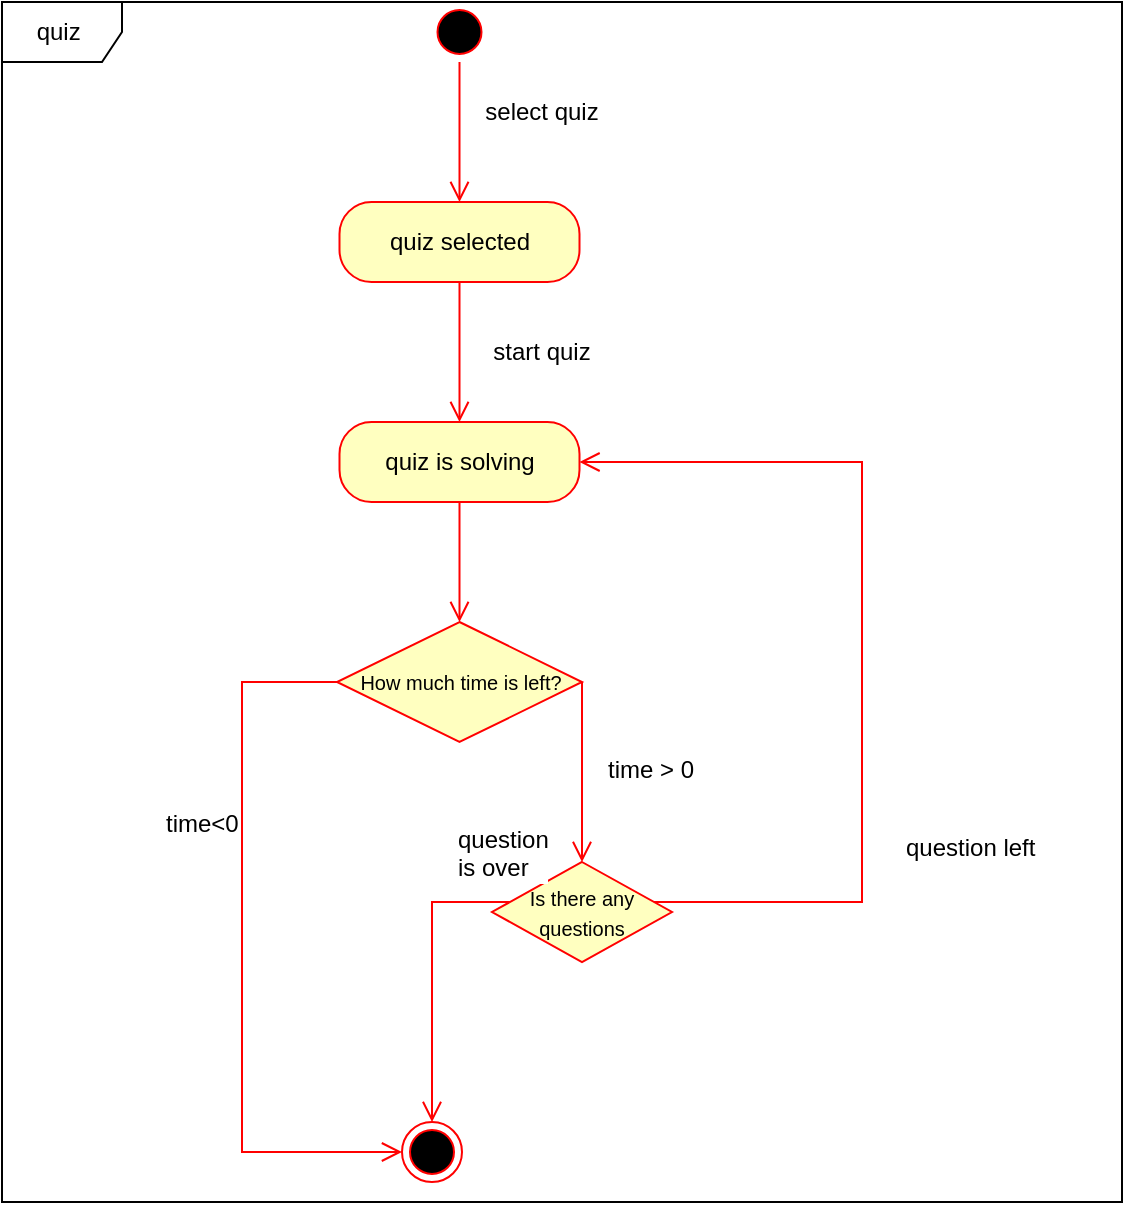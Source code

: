 <mxfile version="20.4.1" type="github">
  <diagram id="BUjrCwAwqf7UkkQGSuRg" name="Страница 1">
    <mxGraphModel dx="1185" dy="655" grid="1" gridSize="10" guides="1" tooltips="1" connect="1" arrows="1" fold="1" page="1" pageScale="1" pageWidth="2339" pageHeight="3300" math="0" shadow="0">
      <root>
        <mxCell id="0" />
        <mxCell id="1" parent="0" />
        <mxCell id="PAnJLnkoMvtXHSdZCCQY-1" value="quiz&amp;nbsp;" style="shape=umlFrame;whiteSpace=wrap;html=1;fontSize=12;" parent="1" vertex="1">
          <mxGeometry x="500" y="130" width="560" height="600" as="geometry" />
        </mxCell>
        <mxCell id="PAnJLnkoMvtXHSdZCCQY-2" value="" style="ellipse;html=1;shape=startState;fillColor=#000000;strokeColor=#ff0000;fontSize=12;" parent="1" vertex="1">
          <mxGeometry x="713.75" y="130" width="30" height="30" as="geometry" />
        </mxCell>
        <mxCell id="PAnJLnkoMvtXHSdZCCQY-3" value="" style="edgeStyle=orthogonalEdgeStyle;html=1;verticalAlign=bottom;endArrow=open;endSize=8;strokeColor=#ff0000;rounded=0;fontSize=12;entryX=0.5;entryY=0;entryDx=0;entryDy=0;" parent="1" source="PAnJLnkoMvtXHSdZCCQY-2" edge="1" target="PAnJLnkoMvtXHSdZCCQY-4">
          <mxGeometry relative="1" as="geometry">
            <mxPoint x="715.0" y="220" as="targetPoint" />
          </mxGeometry>
        </mxCell>
        <mxCell id="PAnJLnkoMvtXHSdZCCQY-4" value="quiz selected" style="rounded=1;whiteSpace=wrap;html=1;arcSize=40;fontColor=#000000;fillColor=#ffffc0;strokeColor=#ff0000;fontSize=12;" parent="1" vertex="1">
          <mxGeometry x="668.75" y="230" width="120" height="40" as="geometry" />
        </mxCell>
        <mxCell id="PAnJLnkoMvtXHSdZCCQY-5" value="" style="edgeStyle=orthogonalEdgeStyle;html=1;verticalAlign=bottom;endArrow=open;endSize=8;strokeColor=#ff0000;rounded=0;fontSize=12;entryX=0.5;entryY=0;entryDx=0;entryDy=0;" parent="1" source="PAnJLnkoMvtXHSdZCCQY-4" edge="1" target="PAnJLnkoMvtXHSdZCCQY-6">
          <mxGeometry relative="1" as="geometry">
            <mxPoint x="715.0" y="330.0" as="targetPoint" />
          </mxGeometry>
        </mxCell>
        <mxCell id="PAnJLnkoMvtXHSdZCCQY-6" value="quiz is solving" style="rounded=1;whiteSpace=wrap;html=1;arcSize=40;fontColor=#000000;fillColor=#ffffc0;strokeColor=#ff0000;fontSize=12;" parent="1" vertex="1">
          <mxGeometry x="668.75" y="340" width="120" height="40" as="geometry" />
        </mxCell>
        <mxCell id="PAnJLnkoMvtXHSdZCCQY-7" value="" style="edgeStyle=orthogonalEdgeStyle;html=1;verticalAlign=bottom;endArrow=open;endSize=8;strokeColor=#ff0000;rounded=0;fontSize=12;entryX=0.5;entryY=0;entryDx=0;entryDy=0;" parent="1" source="PAnJLnkoMvtXHSdZCCQY-6" edge="1" target="PAnJLnkoMvtXHSdZCCQY-8">
          <mxGeometry relative="1" as="geometry">
            <mxPoint x="715.0" y="440.0" as="targetPoint" />
          </mxGeometry>
        </mxCell>
        <mxCell id="PAnJLnkoMvtXHSdZCCQY-8" value="&lt;font style=&quot;font-size: 10px;&quot;&gt;How much time is left?&lt;/font&gt;" style="rhombus;whiteSpace=wrap;html=1;fillColor=#ffffc0;strokeColor=#ff0000;fontSize=12;" parent="1" vertex="1">
          <mxGeometry x="667.5" y="440" width="122.5" height="60" as="geometry" />
        </mxCell>
        <mxCell id="PAnJLnkoMvtXHSdZCCQY-9" value="time&amp;lt;0" style="edgeStyle=orthogonalEdgeStyle;html=1;align=left;verticalAlign=bottom;endArrow=open;endSize=8;strokeColor=#ff0000;rounded=0;fontSize=12;entryX=0.5;entryY=0;entryDx=0;entryDy=0;exitX=1;exitY=0.5;exitDx=0;exitDy=0;" parent="1" source="PAnJLnkoMvtXHSdZCCQY-8" edge="1" target="PAnJLnkoMvtXHSdZCCQY-11">
          <mxGeometry x="0.772" y="-210" relative="1" as="geometry">
            <mxPoint x="770.0" y="560.0" as="targetPoint" />
            <Array as="points">
              <mxPoint x="790" y="510" />
              <mxPoint x="790" y="510" />
            </Array>
            <mxPoint as="offset" />
          </mxGeometry>
        </mxCell>
        <mxCell id="PAnJLnkoMvtXHSdZCCQY-10" value="time &amp;gt; 0" style="edgeStyle=orthogonalEdgeStyle;html=1;align=left;verticalAlign=top;endArrow=open;endSize=8;strokeColor=#ff0000;rounded=0;fontSize=12;entryX=0;entryY=0.5;entryDx=0;entryDy=0;exitX=0;exitY=0.5;exitDx=0;exitDy=0;" parent="1" source="PAnJLnkoMvtXHSdZCCQY-8" target="PAnJLnkoMvtXHSdZCCQY-14" edge="1">
          <mxGeometry x="-1" y="136" relative="1" as="geometry">
            <mxPoint x="665" y="560" as="targetPoint" />
            <Array as="points">
              <mxPoint x="620" y="470" />
              <mxPoint x="620" y="705" />
            </Array>
            <mxPoint x="133" y="-106" as="offset" />
          </mxGeometry>
        </mxCell>
        <mxCell id="PAnJLnkoMvtXHSdZCCQY-11" value="&lt;font style=&quot;font-size: 10px;&quot;&gt;Is there any questions&lt;/font&gt;" style="rhombus;whiteSpace=wrap;html=1;fillColor=#ffffc0;strokeColor=#ff0000;fontSize=12;" parent="1" vertex="1">
          <mxGeometry x="745" y="560" width="90" height="50" as="geometry" />
        </mxCell>
        <mxCell id="PAnJLnkoMvtXHSdZCCQY-12" value="question left" style="edgeStyle=orthogonalEdgeStyle;html=1;align=left;verticalAlign=bottom;endArrow=open;endSize=8;strokeColor=#ff0000;rounded=0;fontSize=12;entryX=1;entryY=0.5;entryDx=0;entryDy=0;" parent="1" source="PAnJLnkoMvtXHSdZCCQY-11" target="PAnJLnkoMvtXHSdZCCQY-6" edge="1">
          <mxGeometry x="-0.474" y="-20" relative="1" as="geometry">
            <mxPoint x="840" y="730" as="targetPoint" />
            <Array as="points">
              <mxPoint x="930" y="580" />
              <mxPoint x="930" y="360" />
            </Array>
            <mxPoint as="offset" />
          </mxGeometry>
        </mxCell>
        <mxCell id="PAnJLnkoMvtXHSdZCCQY-13" value="question &lt;br&gt;is over" style="edgeStyle=orthogonalEdgeStyle;html=1;align=left;verticalAlign=top;endArrow=open;endSize=8;strokeColor=#ff0000;rounded=0;fontSize=12;entryX=0.5;entryY=0;entryDx=0;entryDy=0;" parent="1" source="PAnJLnkoMvtXHSdZCCQY-11" target="PAnJLnkoMvtXHSdZCCQY-14" edge="1">
          <mxGeometry x="-0.626" y="-45" relative="1" as="geometry">
            <mxPoint x="710" y="730" as="targetPoint" />
            <Array as="points">
              <mxPoint x="715" y="580" />
            </Array>
            <mxPoint as="offset" />
          </mxGeometry>
        </mxCell>
        <mxCell id="PAnJLnkoMvtXHSdZCCQY-14" value="" style="ellipse;html=1;shape=endState;fillColor=#000000;strokeColor=#ff0000;fontSize=12;" parent="1" vertex="1">
          <mxGeometry x="700" y="690" width="30" height="30" as="geometry" />
        </mxCell>
        <mxCell id="PAnJLnkoMvtXHSdZCCQY-15" value="select quiz" style="text;html=1;strokeColor=none;fillColor=none;align=center;verticalAlign=middle;whiteSpace=wrap;rounded=0;fontSize=12;" parent="1" vertex="1">
          <mxGeometry x="740" y="170" width="60" height="30" as="geometry" />
        </mxCell>
        <mxCell id="PAnJLnkoMvtXHSdZCCQY-16" value="start quiz" style="text;html=1;strokeColor=none;fillColor=none;align=center;verticalAlign=middle;whiteSpace=wrap;rounded=0;fontSize=12;" parent="1" vertex="1">
          <mxGeometry x="740" y="290" width="60" height="30" as="geometry" />
        </mxCell>
      </root>
    </mxGraphModel>
  </diagram>
</mxfile>
